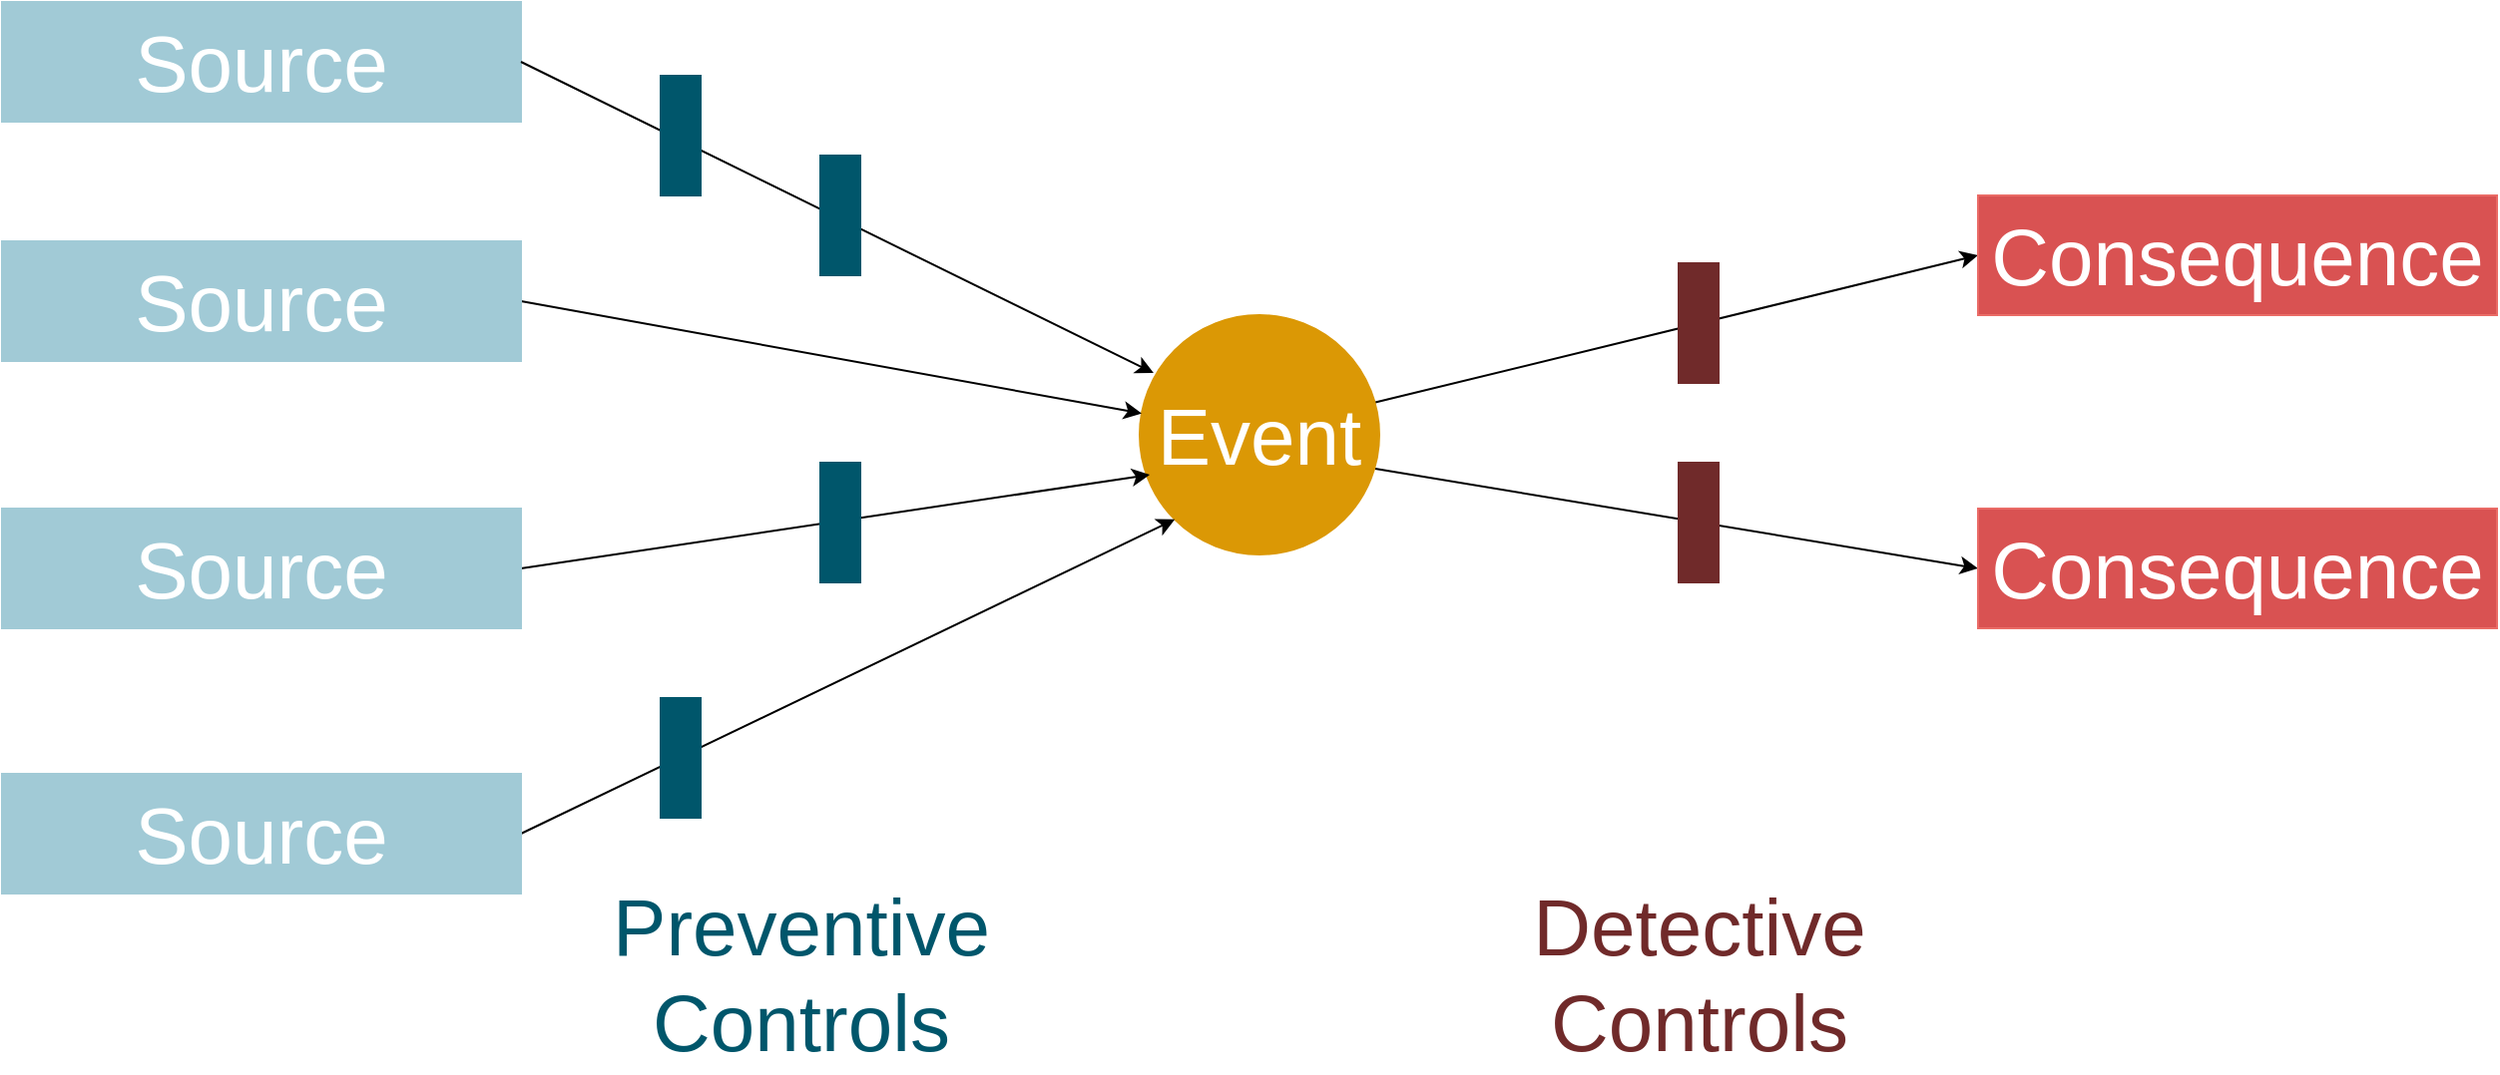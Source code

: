 <mxfile version="13.6.2" type="github">
  <diagram id="l8hXMBHkgcEJcSW0mbfh" name="Page-1">
    <mxGraphModel dx="2970" dy="1011" grid="1" gridSize="10" guides="1" tooltips="1" connect="1" arrows="0" fold="1" page="1" pageScale="1" pageWidth="1169" pageHeight="827" math="0" shadow="0">
      <root>
        <mxCell id="0" />
        <mxCell id="1" parent="0" />
        <mxCell id="an5O2O8GpZDD51hhjgrN-35" style="edgeStyle=none;orthogonalLoop=1;jettySize=auto;html=1;exitX=0.975;exitY=0.367;exitDx=0;exitDy=0;entryX=0;entryY=0.5;entryDx=0;entryDy=0;startArrow=none;startFill=0;strokeColor=#000000;fontSize=40;fontColor=#FFFFFF;exitPerimeter=0;" edge="1" parent="1" source="an5O2O8GpZDD51hhjgrN-5" target="an5O2O8GpZDD51hhjgrN-10">
          <mxGeometry relative="1" as="geometry" />
        </mxCell>
        <mxCell id="an5O2O8GpZDD51hhjgrN-36" style="edgeStyle=none;orthogonalLoop=1;jettySize=auto;html=1;exitX=0.983;exitY=0.642;exitDx=0;exitDy=0;entryX=0;entryY=0.5;entryDx=0;entryDy=0;startArrow=none;startFill=0;strokeColor=#000000;fontSize=40;fontColor=#FFFFFF;exitPerimeter=0;" edge="1" parent="1" source="an5O2O8GpZDD51hhjgrN-5" target="an5O2O8GpZDD51hhjgrN-30">
          <mxGeometry relative="1" as="geometry" />
        </mxCell>
        <mxCell id="an5O2O8GpZDD51hhjgrN-5" value="Event" style="ellipse;whiteSpace=wrap;html=1;aspect=fixed;fontSize=40;fontColor=#FFFFFF;fillColor=#DB9805;strokeColor=#DB9805;" vertex="1" parent="1">
          <mxGeometry x="540" y="340" width="120" height="120" as="geometry" />
        </mxCell>
        <mxCell id="an5O2O8GpZDD51hhjgrN-6" value="&lt;font color=&quot;#ffffff&quot;&gt;Source&lt;/font&gt;" style="rounded=0;whiteSpace=wrap;html=1;fontSize=40;fillColor=#A1CAD6;strokeColor=#A1CAD6;" vertex="1" parent="1">
          <mxGeometry x="-30" y="183" width="260" height="60" as="geometry" />
        </mxCell>
        <mxCell id="an5O2O8GpZDD51hhjgrN-17" style="orthogonalLoop=1;jettySize=auto;html=1;exitX=1;exitY=0.5;exitDx=0;exitDy=0;startArrow=none;startFill=0;strokeColor=#000000;fontSize=40;" edge="1" parent="1" target="an5O2O8GpZDD51hhjgrN-5">
          <mxGeometry relative="1" as="geometry">
            <mxPoint x="230" y="333" as="sourcePoint" />
            <mxPoint x="539" y="392" as="targetPoint" />
          </mxGeometry>
        </mxCell>
        <mxCell id="an5O2O8GpZDD51hhjgrN-13" style="rounded=0;orthogonalLoop=1;jettySize=auto;html=1;exitX=1;exitY=0.5;exitDx=0;exitDy=0;entryX=0.042;entryY=0.667;entryDx=0;entryDy=0;entryPerimeter=0;fontSize=40;" edge="1" parent="1" target="an5O2O8GpZDD51hhjgrN-5">
          <mxGeometry relative="1" as="geometry">
            <mxPoint x="230" y="467" as="sourcePoint" />
          </mxGeometry>
        </mxCell>
        <mxCell id="an5O2O8GpZDD51hhjgrN-10" value="&lt;font color=&quot;#ffffff&quot;&gt;Consequence&lt;/font&gt;" style="rounded=0;whiteSpace=wrap;html=1;fontSize=40;strokeColor=#EA6B66;fillColor=#D95252;" vertex="1" parent="1">
          <mxGeometry x="960" y="280" width="260" height="60" as="geometry" />
        </mxCell>
        <mxCell id="an5O2O8GpZDD51hhjgrN-24" value="" style="rounded=0;whiteSpace=wrap;html=1;fontSize=40;fillColor=#00566B;strokeColor=#00566B;" vertex="1" parent="1">
          <mxGeometry x="380" y="414" width="20" height="60" as="geometry" />
        </mxCell>
        <mxCell id="an5O2O8GpZDD51hhjgrN-25" style="orthogonalLoop=1;jettySize=auto;html=1;exitX=1;exitY=0.5;exitDx=0;exitDy=0;entryX=0.058;entryY=0.242;entryDx=0;entryDy=0;entryPerimeter=0;fontSize=40;startArrow=none;startFill=0;" edge="1" parent="1" source="an5O2O8GpZDD51hhjgrN-6" target="an5O2O8GpZDD51hhjgrN-5">
          <mxGeometry relative="1" as="geometry">
            <mxPoint x="230" y="200" as="sourcePoint" />
            <mxPoint x="556.04" y="340.04" as="targetPoint" />
          </mxGeometry>
        </mxCell>
        <mxCell id="an5O2O8GpZDD51hhjgrN-26" style="rounded=0;orthogonalLoop=1;jettySize=auto;html=1;exitX=1;exitY=0.5;exitDx=0;exitDy=0;entryX=0;entryY=1;entryDx=0;entryDy=0;fontSize=40;" edge="1" parent="1" target="an5O2O8GpZDD51hhjgrN-5">
          <mxGeometry relative="1" as="geometry">
            <mxPoint x="230" y="600" as="sourcePoint" />
            <mxPoint x="568.04" y="431.96" as="targetPoint" />
          </mxGeometry>
        </mxCell>
        <mxCell id="an5O2O8GpZDD51hhjgrN-23" value="" style="rounded=0;whiteSpace=wrap;html=1;fontSize=40;fillColor=#00566B;strokeColor=#00566B;" vertex="1" parent="1">
          <mxGeometry x="380" y="260" width="20" height="60" as="geometry" />
        </mxCell>
        <mxCell id="an5O2O8GpZDD51hhjgrN-18" value="" style="rounded=0;whiteSpace=wrap;html=1;fontSize=40;fillColor=#00566B;strokeColor=#00566B;" vertex="1" parent="1">
          <mxGeometry x="300" y="220" width="20" height="60" as="geometry" />
        </mxCell>
        <mxCell id="an5O2O8GpZDD51hhjgrN-22" value="" style="rounded=0;whiteSpace=wrap;html=1;fontSize=40;fillColor=#00566B;strokeColor=#00566B;" vertex="1" parent="1">
          <mxGeometry x="300" y="532" width="20" height="60" as="geometry" />
        </mxCell>
        <mxCell id="an5O2O8GpZDD51hhjgrN-27" value="&lt;font color=&quot;#ffffff&quot;&gt;Source&lt;/font&gt;" style="rounded=0;whiteSpace=wrap;html=1;fontSize=40;fillColor=#A1CAD6;strokeColor=#A1CAD6;" vertex="1" parent="1">
          <mxGeometry x="-30" y="303" width="260" height="60" as="geometry" />
        </mxCell>
        <mxCell id="an5O2O8GpZDD51hhjgrN-28" value="&lt;font color=&quot;#ffffff&quot;&gt;Source&lt;/font&gt;" style="rounded=0;whiteSpace=wrap;html=1;fontSize=40;fillColor=#A1CAD6;strokeColor=#A1CAD6;" vertex="1" parent="1">
          <mxGeometry x="-30" y="437" width="260" height="60" as="geometry" />
        </mxCell>
        <mxCell id="an5O2O8GpZDD51hhjgrN-29" value="&lt;font color=&quot;#ffffff&quot;&gt;Source&lt;/font&gt;" style="rounded=0;whiteSpace=wrap;html=1;fontSize=40;fillColor=#A1CAD6;strokeColor=#A1CAD6;" vertex="1" parent="1">
          <mxGeometry x="-30" y="570" width="260" height="60" as="geometry" />
        </mxCell>
        <mxCell id="an5O2O8GpZDD51hhjgrN-30" value="&lt;font color=&quot;#ffffff&quot;&gt;Consequence&lt;/font&gt;" style="rounded=0;whiteSpace=wrap;html=1;fontSize=40;strokeColor=#EA6B66;fillColor=#D95252;" vertex="1" parent="1">
          <mxGeometry x="960" y="437" width="260" height="60" as="geometry" />
        </mxCell>
        <mxCell id="an5O2O8GpZDD51hhjgrN-31" style="edgeStyle=none;orthogonalLoop=1;jettySize=auto;html=1;exitX=1;exitY=0.5;exitDx=0;exitDy=0;startArrow=none;startFill=0;strokeColor=#000000;fontSize=40;fontColor=#FFFFFF;" edge="1" parent="1" source="an5O2O8GpZDD51hhjgrN-22" target="an5O2O8GpZDD51hhjgrN-22">
          <mxGeometry relative="1" as="geometry" />
        </mxCell>
        <mxCell id="an5O2O8GpZDD51hhjgrN-32" value="" style="rounded=0;whiteSpace=wrap;html=1;fontSize=40;fillColor=#702A2A;strokeColor=#702A2A;" vertex="1" parent="1">
          <mxGeometry x="810" y="314" width="20" height="60" as="geometry" />
        </mxCell>
        <mxCell id="an5O2O8GpZDD51hhjgrN-37" value="" style="rounded=0;whiteSpace=wrap;html=1;fontSize=40;fillColor=#702A2A;strokeColor=#702A2A;" vertex="1" parent="1">
          <mxGeometry x="810" y="414" width="20" height="60" as="geometry" />
        </mxCell>
        <mxCell id="an5O2O8GpZDD51hhjgrN-38" value="Preventive&lt;br&gt;Controls" style="text;html=1;resizable=0;autosize=1;align=center;verticalAlign=middle;points=[];fillColor=none;strokeColor=none;rounded=0;fontSize=40;fontColor=#00566B;" vertex="1" parent="1">
          <mxGeometry x="270" y="620" width="200" height="100" as="geometry" />
        </mxCell>
        <mxCell id="an5O2O8GpZDD51hhjgrN-39" value="Detective&lt;br&gt;Controls" style="text;html=1;resizable=0;autosize=1;align=center;verticalAlign=middle;points=[];fillColor=none;strokeColor=none;rounded=0;fontSize=40;fontColor=#702A2A;" vertex="1" parent="1">
          <mxGeometry x="730" y="620" width="180" height="100" as="geometry" />
        </mxCell>
      </root>
    </mxGraphModel>
  </diagram>
</mxfile>
